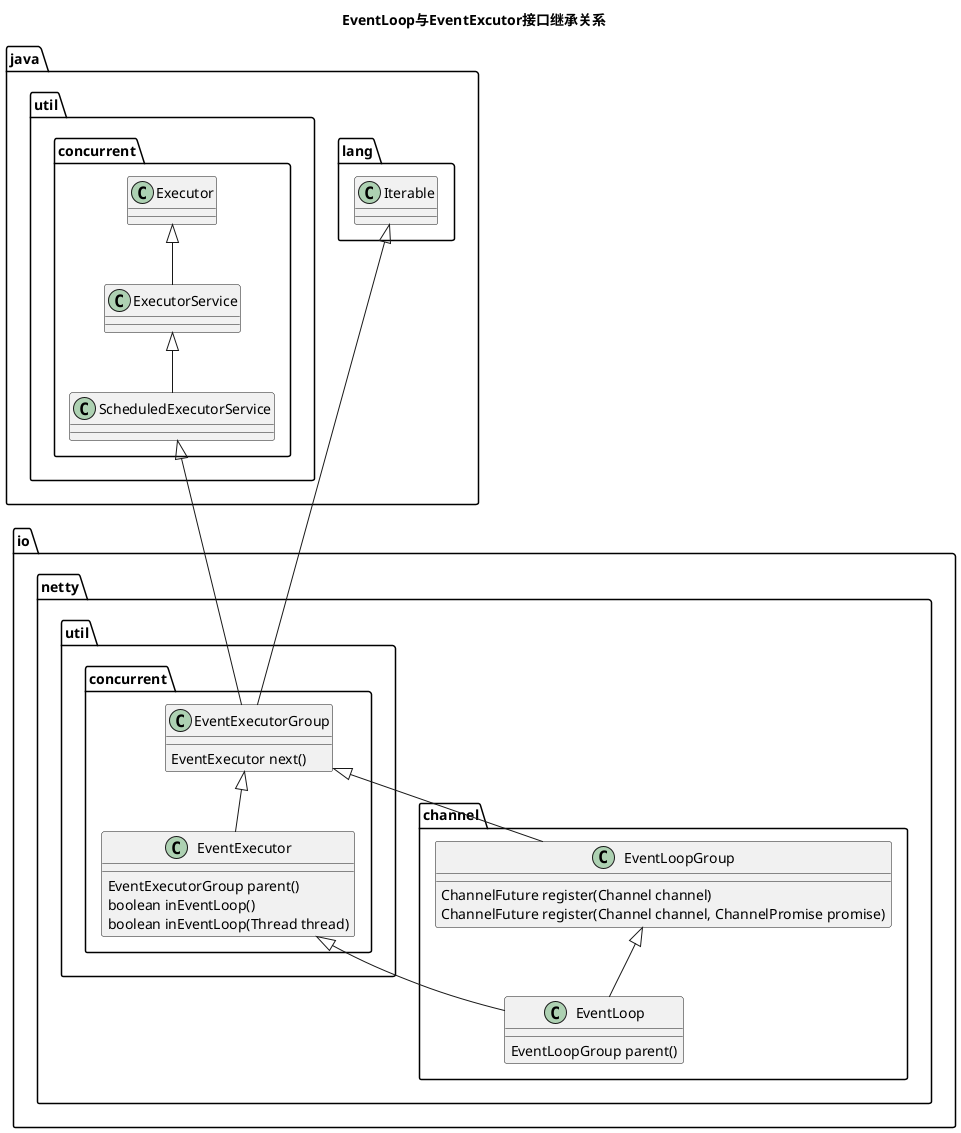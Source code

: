 @startuml
title EventLoop与EventExcutor接口继承关系 

java.util.concurrent.Executor <|-- java.util.concurrent.ExecutorService

java.util.concurrent.ExecutorService <|-- java.util.concurrent.ScheduledExecutorService

java.util.concurrent.ScheduledExecutorService <|-- io.netty.util.concurrent.EventExecutorGroup

java.lang.Iterable <|-- io.netty.util.concurrent.EventExecutorGroup
io.netty.util.concurrent.EventExecutorGroup : EventExecutor next()

io.netty.util.concurrent.EventExecutorGroup <|-- io.netty.util.concurrent.EventExecutor
io.netty.util.concurrent.EventExecutor : EventExecutorGroup parent()
io.netty.util.concurrent.EventExecutor : boolean inEventLoop()
io.netty.util.concurrent.EventExecutor : boolean inEventLoop(Thread thread)

io.netty.util.concurrent.EventExecutorGroup <|-- io.netty.channel.EventLoopGroup
io.netty.channel.EventLoopGroup : ChannelFuture register(Channel channel)
io.netty.channel.EventLoopGroup : ChannelFuture register(Channel channel, ChannelPromise promise)

io.netty.util.concurrent.EventExecutor <|-- io.netty.channel.EventLoop
io.netty.channel.EventLoop : EventLoopGroup parent()

io.netty.channel.EventLoopGroup <|-- io.netty.channel.EventLoop

@enduml